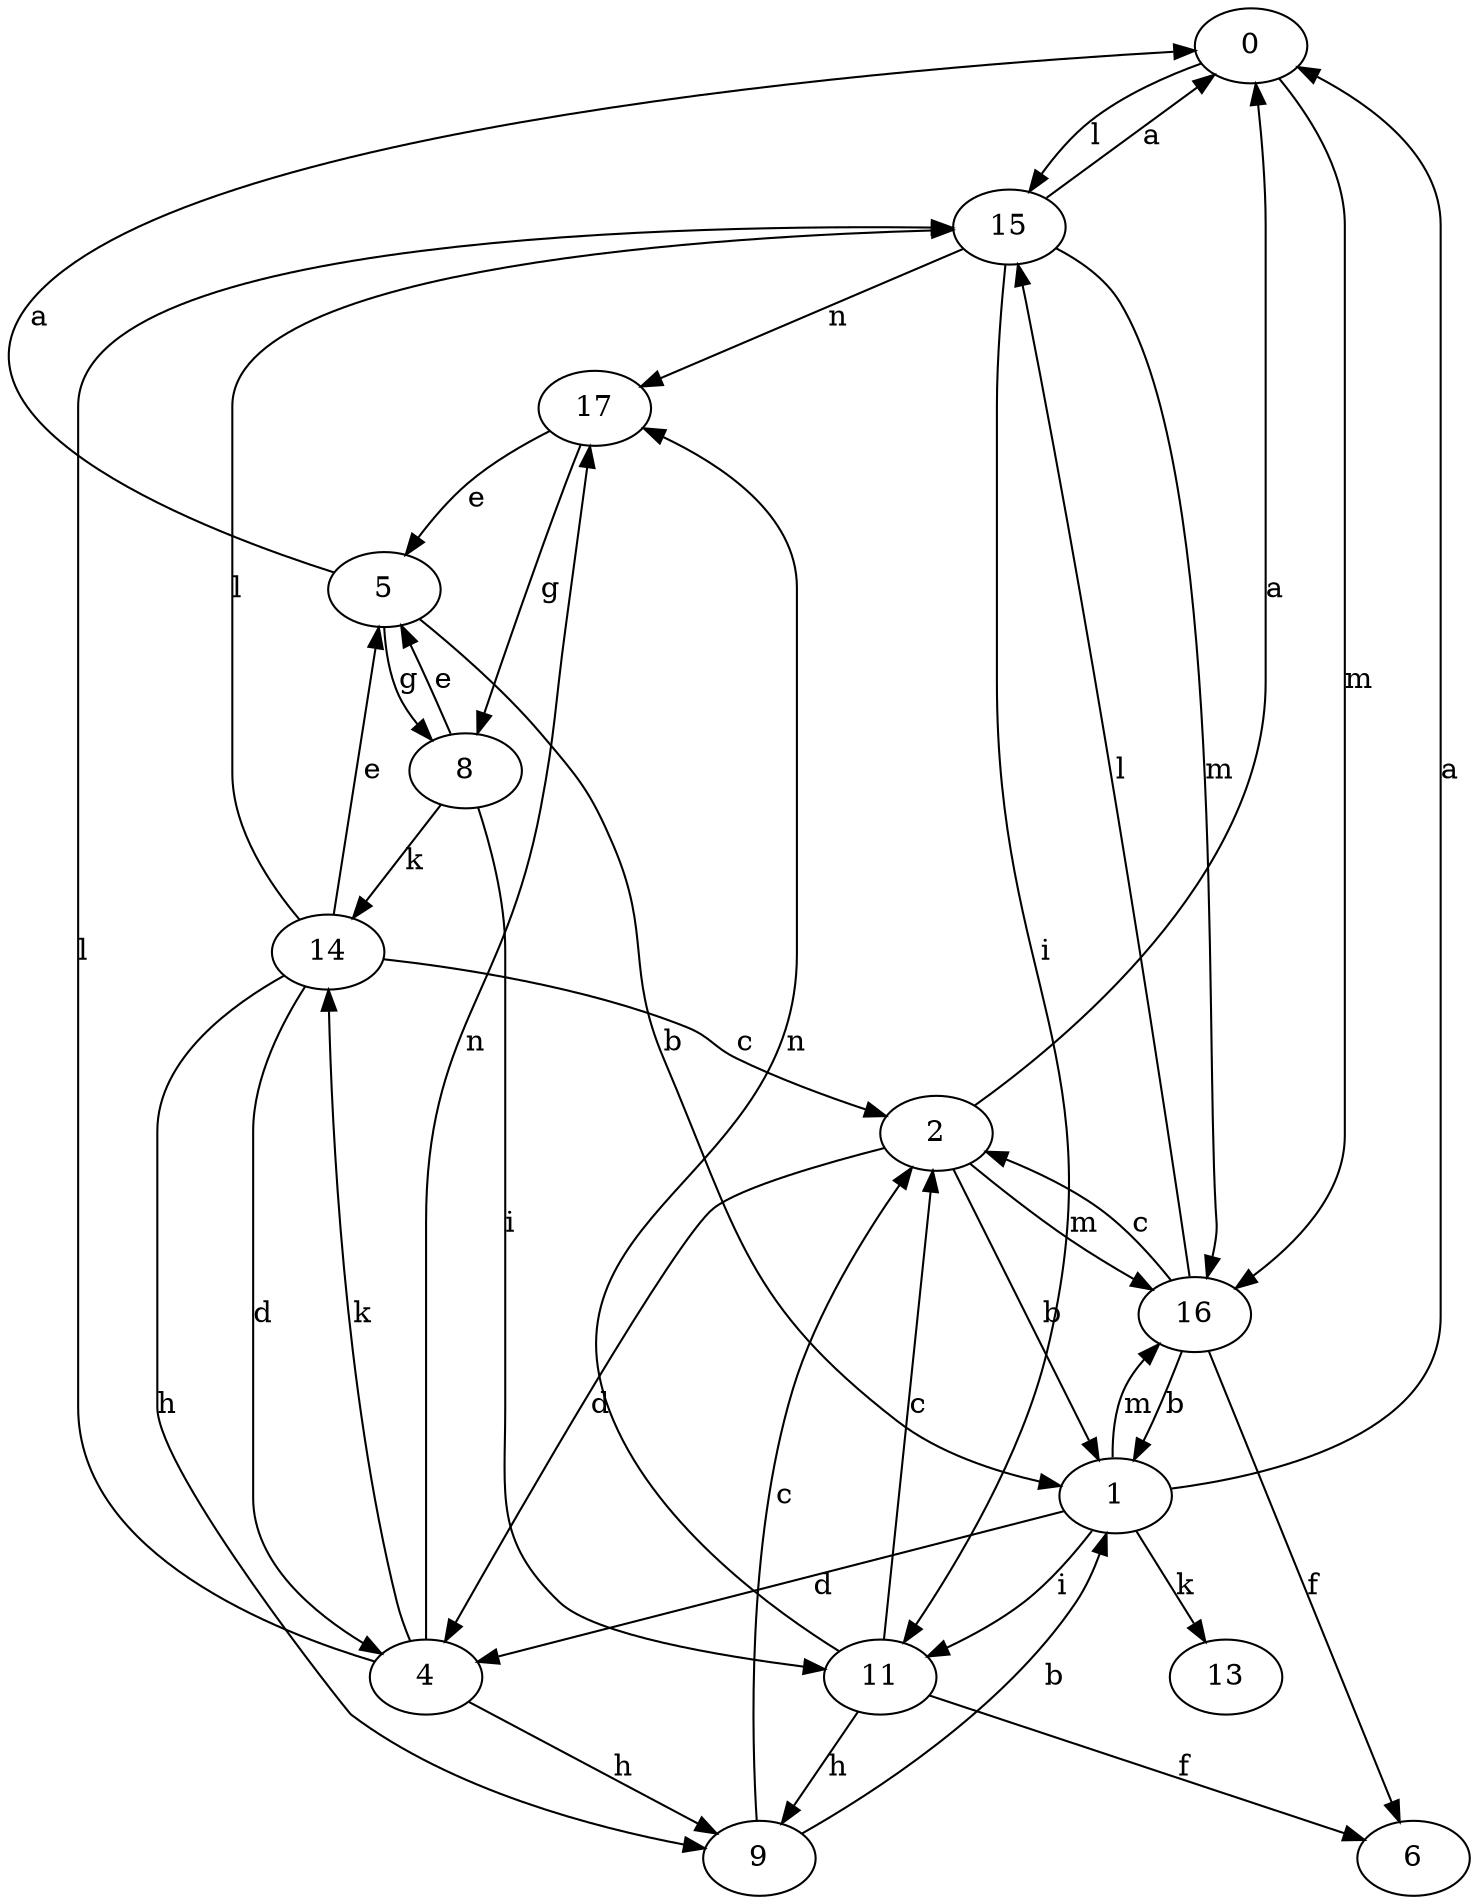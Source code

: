 strict digraph  {
0;
1;
2;
4;
5;
6;
8;
9;
11;
13;
14;
15;
16;
17;
0 -> 15  [label=l];
0 -> 16  [label=m];
1 -> 0  [label=a];
1 -> 4  [label=d];
1 -> 11  [label=i];
1 -> 13  [label=k];
1 -> 16  [label=m];
2 -> 0  [label=a];
2 -> 1  [label=b];
2 -> 4  [label=d];
2 -> 16  [label=m];
4 -> 9  [label=h];
4 -> 14  [label=k];
4 -> 15  [label=l];
4 -> 17  [label=n];
5 -> 0  [label=a];
5 -> 1  [label=b];
5 -> 8  [label=g];
8 -> 5  [label=e];
8 -> 11  [label=i];
8 -> 14  [label=k];
9 -> 1  [label=b];
9 -> 2  [label=c];
11 -> 2  [label=c];
11 -> 6  [label=f];
11 -> 9  [label=h];
11 -> 17  [label=n];
14 -> 2  [label=c];
14 -> 4  [label=d];
14 -> 5  [label=e];
14 -> 9  [label=h];
14 -> 15  [label=l];
15 -> 0  [label=a];
15 -> 11  [label=i];
15 -> 16  [label=m];
15 -> 17  [label=n];
16 -> 1  [label=b];
16 -> 2  [label=c];
16 -> 6  [label=f];
16 -> 15  [label=l];
17 -> 5  [label=e];
17 -> 8  [label=g];
}
